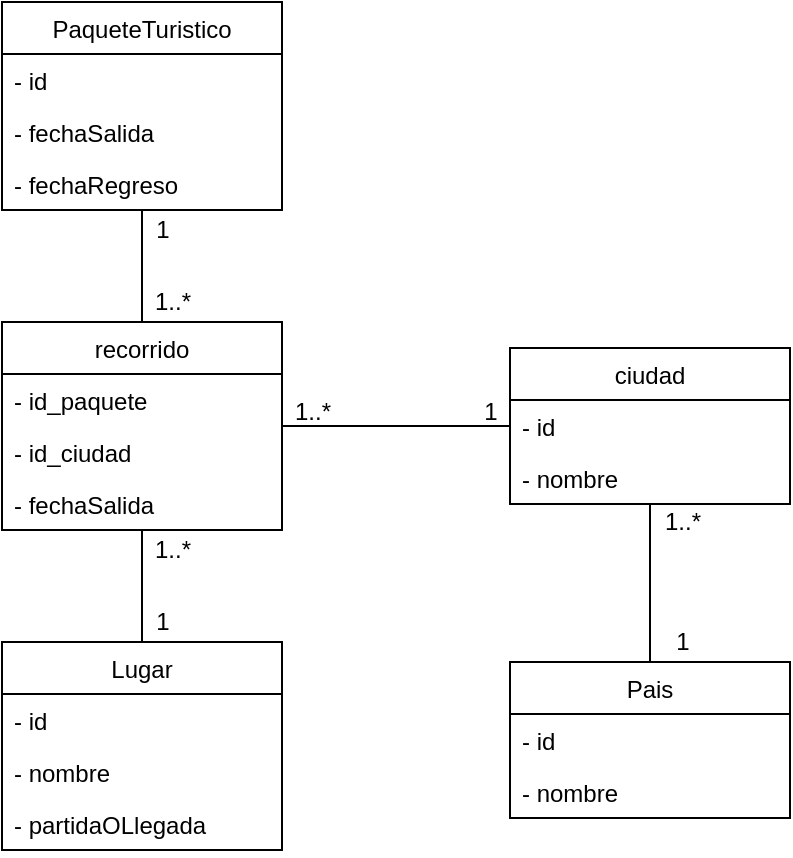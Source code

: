 <mxfile version="17.3.0" type="device" pages="5"><diagram id="VuwtMyS5fXoUQQMa8or7" name="Ejercicio 1"><mxGraphModel dx="813" dy="454" grid="1" gridSize="10" guides="1" tooltips="1" connect="1" arrows="1" fold="1" page="1" pageScale="1" pageWidth="827" pageHeight="1169" math="0" shadow="0"><root><mxCell id="0"/><mxCell id="1" parent="0"/><mxCell id="-0G5rG8gtDfzW4Kd6eGp-11" style="edgeStyle=orthogonalEdgeStyle;rounded=0;orthogonalLoop=1;jettySize=auto;html=1;endArrow=none;endFill=0;" edge="1" parent="1" source="0qDBEC5fjVJkh1KpV6Gz-1" target="-0G5rG8gtDfzW4Kd6eGp-7"><mxGeometry relative="1" as="geometry"/></mxCell><mxCell id="0qDBEC5fjVJkh1KpV6Gz-1" value="PaqueteTuristico" style="swimlane;fontStyle=0;childLayout=stackLayout;horizontal=1;startSize=26;fillColor=none;horizontalStack=0;resizeParent=1;resizeParentMax=0;resizeLast=0;collapsible=1;marginBottom=0;" parent="1" vertex="1"><mxGeometry x="160" y="40" width="140" height="104" as="geometry"/></mxCell><mxCell id="0qDBEC5fjVJkh1KpV6Gz-14" value="- id" style="text;strokeColor=none;fillColor=none;align=left;verticalAlign=top;spacingLeft=4;spacingRight=4;overflow=hidden;rotatable=0;points=[[0,0.5],[1,0.5]];portConstraint=eastwest;" parent="0qDBEC5fjVJkh1KpV6Gz-1" vertex="1"><mxGeometry y="26" width="140" height="26" as="geometry"/></mxCell><mxCell id="0qDBEC5fjVJkh1KpV6Gz-2" value="- fechaSalida" style="text;strokeColor=none;fillColor=none;align=left;verticalAlign=top;spacingLeft=4;spacingRight=4;overflow=hidden;rotatable=0;points=[[0,0.5],[1,0.5]];portConstraint=eastwest;" parent="0qDBEC5fjVJkh1KpV6Gz-1" vertex="1"><mxGeometry y="52" width="140" height="26" as="geometry"/></mxCell><mxCell id="0qDBEC5fjVJkh1KpV6Gz-5" value="- fechaRegreso" style="text;strokeColor=none;fillColor=none;align=left;verticalAlign=top;spacingLeft=4;spacingRight=4;overflow=hidden;rotatable=0;points=[[0,0.5],[1,0.5]];portConstraint=eastwest;" parent="0qDBEC5fjVJkh1KpV6Gz-1" vertex="1"><mxGeometry y="78" width="140" height="26" as="geometry"/></mxCell><mxCell id="-0G5rG8gtDfzW4Kd6eGp-4" style="edgeStyle=orthogonalEdgeStyle;rounded=0;orthogonalLoop=1;jettySize=auto;html=1;endArrow=none;endFill=0;" edge="1" parent="1" source="0qDBEC5fjVJkh1KpV6Gz-8" target="0qDBEC5fjVJkh1KpV6Gz-15"><mxGeometry relative="1" as="geometry"/></mxCell><mxCell id="0qDBEC5fjVJkh1KpV6Gz-15" value="Pais" style="swimlane;fontStyle=0;childLayout=stackLayout;horizontal=1;startSize=26;fillColor=none;horizontalStack=0;resizeParent=1;resizeParentMax=0;resizeLast=0;collapsible=1;marginBottom=0;" parent="1" vertex="1"><mxGeometry x="414" y="370" width="140" height="78" as="geometry"/></mxCell><mxCell id="0qDBEC5fjVJkh1KpV6Gz-16" value="- id" style="text;strokeColor=none;fillColor=none;align=left;verticalAlign=top;spacingLeft=4;spacingRight=4;overflow=hidden;rotatable=0;points=[[0,0.5],[1,0.5]];portConstraint=eastwest;" parent="0qDBEC5fjVJkh1KpV6Gz-15" vertex="1"><mxGeometry y="26" width="140" height="26" as="geometry"/></mxCell><mxCell id="0qDBEC5fjVJkh1KpV6Gz-17" value="- nombre" style="text;strokeColor=none;fillColor=none;align=left;verticalAlign=top;spacingLeft=4;spacingRight=4;overflow=hidden;rotatable=0;points=[[0,0.5],[1,0.5]];portConstraint=eastwest;" parent="0qDBEC5fjVJkh1KpV6Gz-15" vertex="1"><mxGeometry y="52" width="140" height="26" as="geometry"/></mxCell><mxCell id="-0G5rG8gtDfzW4Kd6eGp-2" value="1" style="text;html=1;align=center;verticalAlign=middle;resizable=0;points=[];autosize=1;strokeColor=none;fillColor=none;" vertex="1" parent="1"><mxGeometry x="394" y="235" width="20" height="20" as="geometry"/></mxCell><mxCell id="-0G5rG8gtDfzW4Kd6eGp-3" value="1" style="text;html=1;align=center;verticalAlign=middle;resizable=0;points=[];autosize=1;strokeColor=none;fillColor=none;" vertex="1" parent="1"><mxGeometry x="230" y="144" width="20" height="20" as="geometry"/></mxCell><mxCell id="-0G5rG8gtDfzW4Kd6eGp-5" value="1" style="text;html=1;align=center;verticalAlign=middle;resizable=0;points=[];autosize=1;strokeColor=none;fillColor=none;" vertex="1" parent="1"><mxGeometry x="490" y="350" width="20" height="20" as="geometry"/></mxCell><mxCell id="-0G5rG8gtDfzW4Kd6eGp-6" value="1..*" style="text;html=1;align=center;verticalAlign=middle;resizable=0;points=[];autosize=1;strokeColor=none;fillColor=none;" vertex="1" parent="1"><mxGeometry x="485" y="290" width="30" height="20" as="geometry"/></mxCell><mxCell id="-0G5rG8gtDfzW4Kd6eGp-12" style="edgeStyle=orthogonalEdgeStyle;rounded=0;orthogonalLoop=1;jettySize=auto;html=1;endArrow=none;endFill=0;" edge="1" parent="1" source="-0G5rG8gtDfzW4Kd6eGp-7" target="0qDBEC5fjVJkh1KpV6Gz-8"><mxGeometry relative="1" as="geometry"/></mxCell><mxCell id="-0G5rG8gtDfzW4Kd6eGp-25" style="edgeStyle=orthogonalEdgeStyle;rounded=0;orthogonalLoop=1;jettySize=auto;html=1;endArrow=none;endFill=0;" edge="1" parent="1" source="-0G5rG8gtDfzW4Kd6eGp-7" target="-0G5rG8gtDfzW4Kd6eGp-17"><mxGeometry relative="1" as="geometry"/></mxCell><mxCell id="-0G5rG8gtDfzW4Kd6eGp-7" value="recorrido" style="swimlane;fontStyle=0;childLayout=stackLayout;horizontal=1;startSize=26;fillColor=none;horizontalStack=0;resizeParent=1;resizeParentMax=0;resizeLast=0;collapsible=1;marginBottom=0;" vertex="1" parent="1"><mxGeometry x="160" y="200" width="140" height="104" as="geometry"/></mxCell><mxCell id="-0G5rG8gtDfzW4Kd6eGp-8" value="- id_paquete" style="text;strokeColor=none;fillColor=none;align=left;verticalAlign=top;spacingLeft=4;spacingRight=4;overflow=hidden;rotatable=0;points=[[0,0.5],[1,0.5]];portConstraint=eastwest;" vertex="1" parent="-0G5rG8gtDfzW4Kd6eGp-7"><mxGeometry y="26" width="140" height="26" as="geometry"/></mxCell><mxCell id="-0G5rG8gtDfzW4Kd6eGp-9" value="- id_ciudad" style="text;strokeColor=none;fillColor=none;align=left;verticalAlign=top;spacingLeft=4;spacingRight=4;overflow=hidden;rotatable=0;points=[[0,0.5],[1,0.5]];portConstraint=eastwest;" vertex="1" parent="-0G5rG8gtDfzW4Kd6eGp-7"><mxGeometry y="52" width="140" height="26" as="geometry"/></mxCell><mxCell id="-0G5rG8gtDfzW4Kd6eGp-10" value="- fechaSalida" style="text;strokeColor=none;fillColor=none;align=left;verticalAlign=top;spacingLeft=4;spacingRight=4;overflow=hidden;rotatable=0;points=[[0,0.5],[1,0.5]];portConstraint=eastwest;" vertex="1" parent="-0G5rG8gtDfzW4Kd6eGp-7"><mxGeometry y="78" width="140" height="26" as="geometry"/></mxCell><mxCell id="-0G5rG8gtDfzW4Kd6eGp-14" value="1..*" style="text;html=1;align=center;verticalAlign=middle;resizable=0;points=[];autosize=1;strokeColor=none;fillColor=none;" vertex="1" parent="1"><mxGeometry x="300" y="235" width="30" height="20" as="geometry"/></mxCell><mxCell id="-0G5rG8gtDfzW4Kd6eGp-15" value="1..*" style="text;html=1;align=center;verticalAlign=middle;resizable=0;points=[];autosize=1;strokeColor=none;fillColor=none;" vertex="1" parent="1"><mxGeometry x="230" y="180" width="30" height="20" as="geometry"/></mxCell><mxCell id="0qDBEC5fjVJkh1KpV6Gz-8" value="ciudad" style="swimlane;fontStyle=0;childLayout=stackLayout;horizontal=1;startSize=26;fillColor=none;horizontalStack=0;resizeParent=1;resizeParentMax=0;resizeLast=0;collapsible=1;marginBottom=0;" parent="1" vertex="1"><mxGeometry x="414" y="213" width="140" height="78" as="geometry"/></mxCell><mxCell id="0qDBEC5fjVJkh1KpV6Gz-9" value="- id" style="text;strokeColor=none;fillColor=none;align=left;verticalAlign=top;spacingLeft=4;spacingRight=4;overflow=hidden;rotatable=0;points=[[0,0.5],[1,0.5]];portConstraint=eastwest;" parent="0qDBEC5fjVJkh1KpV6Gz-8" vertex="1"><mxGeometry y="26" width="140" height="26" as="geometry"/></mxCell><mxCell id="0qDBEC5fjVJkh1KpV6Gz-10" value="- nombre" style="text;strokeColor=none;fillColor=none;align=left;verticalAlign=top;spacingLeft=4;spacingRight=4;overflow=hidden;rotatable=0;points=[[0,0.5],[1,0.5]];portConstraint=eastwest;" parent="0qDBEC5fjVJkh1KpV6Gz-8" vertex="1"><mxGeometry y="52" width="140" height="26" as="geometry"/></mxCell><mxCell id="-0G5rG8gtDfzW4Kd6eGp-17" value="Lugar" style="swimlane;fontStyle=0;childLayout=stackLayout;horizontal=1;startSize=26;fillColor=none;horizontalStack=0;resizeParent=1;resizeParentMax=0;resizeLast=0;collapsible=1;marginBottom=0;" vertex="1" parent="1"><mxGeometry x="160" y="360" width="140" height="104" as="geometry"/></mxCell><mxCell id="-0G5rG8gtDfzW4Kd6eGp-18" value="- id" style="text;strokeColor=none;fillColor=none;align=left;verticalAlign=top;spacingLeft=4;spacingRight=4;overflow=hidden;rotatable=0;points=[[0,0.5],[1,0.5]];portConstraint=eastwest;" vertex="1" parent="-0G5rG8gtDfzW4Kd6eGp-17"><mxGeometry y="26" width="140" height="26" as="geometry"/></mxCell><mxCell id="-0G5rG8gtDfzW4Kd6eGp-23" value="- nombre" style="text;strokeColor=none;fillColor=none;align=left;verticalAlign=top;spacingLeft=4;spacingRight=4;overflow=hidden;rotatable=0;points=[[0,0.5],[1,0.5]];portConstraint=eastwest;" vertex="1" parent="-0G5rG8gtDfzW4Kd6eGp-17"><mxGeometry y="52" width="140" height="26" as="geometry"/></mxCell><mxCell id="-0G5rG8gtDfzW4Kd6eGp-19" value="- partidaOLlegada" style="text;strokeColor=none;fillColor=none;align=left;verticalAlign=top;spacingLeft=4;spacingRight=4;overflow=hidden;rotatable=0;points=[[0,0.5],[1,0.5]];portConstraint=eastwest;" vertex="1" parent="-0G5rG8gtDfzW4Kd6eGp-17"><mxGeometry y="78" width="140" height="26" as="geometry"/></mxCell><mxCell id="-0G5rG8gtDfzW4Kd6eGp-26" value="1..*" style="text;html=1;align=center;verticalAlign=middle;resizable=0;points=[];autosize=1;strokeColor=none;fillColor=none;" vertex="1" parent="1"><mxGeometry x="230" y="304" width="30" height="20" as="geometry"/></mxCell><mxCell id="-0G5rG8gtDfzW4Kd6eGp-27" value="1" style="text;html=1;align=center;verticalAlign=middle;resizable=0;points=[];autosize=1;strokeColor=none;fillColor=none;" vertex="1" parent="1"><mxGeometry x="230" y="340" width="20" height="20" as="geometry"/></mxCell></root></mxGraphModel></diagram><diagram id="T_eoDPC0636Wja9QXsNU" name="Ejercicio 2"><mxGraphModel dx="1422" dy="794" grid="1" gridSize="10" guides="1" tooltips="1" connect="1" arrows="1" fold="1" page="1" pageScale="1" pageWidth="827" pageHeight="1169" math="0" shadow="0"><root><mxCell id="0"/><mxCell id="1" parent="0"/></root></mxGraphModel></diagram><diagram id="TM0dBiMkkcGEHHzQWcBR" name="Ejercicio 3"><mxGraphModel dx="1422" dy="794" grid="1" gridSize="10" guides="1" tooltips="1" connect="1" arrows="1" fold="1" page="1" pageScale="1" pageWidth="827" pageHeight="1169" math="0" shadow="0"><root><mxCell id="0"/><mxCell id="1" parent="0"/></root></mxGraphModel></diagram><diagram id="OSnotd9AR3MVknzYsiDO" name="Ejercicio 4"><mxGraphModel dx="2249" dy="794" grid="1" gridSize="10" guides="1" tooltips="1" connect="1" arrows="1" fold="1" page="1" pageScale="1" pageWidth="827" pageHeight="1169" math="0" shadow="0"><root><mxCell id="0"/><mxCell id="1" parent="0"/><mxCell id="ZQfufRAMjJdaWccs0m0v-1" style="edgeStyle=orthogonalEdgeStyle;rounded=0;orthogonalLoop=1;jettySize=auto;html=1;endArrow=none;endFill=0;" edge="1" parent="1" source="ZQfufRAMjJdaWccs0m0v-2" target="ZQfufRAMjJdaWccs0m0v-4"><mxGeometry relative="1" as="geometry"/></mxCell><mxCell id="ZQfufRAMjJdaWccs0m0v-2" value="Contrato" style="swimlane;fontStyle=0;childLayout=stackLayout;horizontal=1;startSize=26;fillColor=none;horizontalStack=0;resizeParent=1;resizeParentMax=0;resizeLast=0;collapsible=1;marginBottom=0;" vertex="1" parent="1"><mxGeometry x="334" y="160" width="140" height="52" as="geometry"/></mxCell><mxCell id="ZQfufRAMjJdaWccs0m0v-3" value="- fecha_inicio    " style="text;strokeColor=none;fillColor=none;align=left;verticalAlign=top;spacingLeft=4;spacingRight=4;overflow=hidden;rotatable=0;points=[[0,0.5],[1,0.5]];portConstraint=eastwest;" vertex="1" parent="ZQfufRAMjJdaWccs0m0v-2"><mxGeometry y="26" width="140" height="26" as="geometry"/></mxCell><mxCell id="ZQfufRAMjJdaWccs0m0v-4" value="Usuario" style="swimlane;fontStyle=0;childLayout=stackLayout;horizontal=1;startSize=26;fillColor=none;horizontalStack=0;resizeParent=1;resizeParentMax=0;resizeLast=0;collapsible=1;marginBottom=0;" vertex="1" parent="1"><mxGeometry x="540" y="150" width="150" height="156" as="geometry"/></mxCell><mxCell id="ZQfufRAMjJdaWccs0m0v-5" value="- nombre    " style="text;strokeColor=none;fillColor=none;align=left;verticalAlign=top;spacingLeft=4;spacingRight=4;overflow=hidden;rotatable=0;points=[[0,0.5],[1,0.5]];portConstraint=eastwest;" vertex="1" parent="ZQfufRAMjJdaWccs0m0v-4"><mxGeometry y="26" width="150" height="26" as="geometry"/></mxCell><mxCell id="ZQfufRAMjJdaWccs0m0v-6" value="- cuil" style="text;strokeColor=none;fillColor=none;align=left;verticalAlign=top;spacingLeft=4;spacingRight=4;overflow=hidden;rotatable=0;points=[[0,0.5],[1,0.5]];portConstraint=eastwest;" vertex="1" parent="ZQfufRAMjJdaWccs0m0v-4"><mxGeometry y="52" width="150" height="26" as="geometry"/></mxCell><mxCell id="ZQfufRAMjJdaWccs0m0v-7" value="- domicilio_postal" style="text;strokeColor=none;fillColor=none;align=left;verticalAlign=top;spacingLeft=4;spacingRight=4;overflow=hidden;rotatable=0;points=[[0,0.5],[1,0.5]];portConstraint=eastwest;" vertex="1" parent="ZQfufRAMjJdaWccs0m0v-4"><mxGeometry y="78" width="150" height="26" as="geometry"/></mxCell><mxCell id="ZQfufRAMjJdaWccs0m0v-8" value="- telefono" style="text;strokeColor=none;fillColor=none;align=left;verticalAlign=top;spacingLeft=4;spacingRight=4;overflow=hidden;rotatable=0;points=[[0,0.5],[1,0.5]];portConstraint=eastwest;" vertex="1" parent="ZQfufRAMjJdaWccs0m0v-4"><mxGeometry y="104" width="150" height="26" as="geometry"/></mxCell><mxCell id="ZQfufRAMjJdaWccs0m0v-9" value="email" style="text;strokeColor=none;fillColor=none;align=left;verticalAlign=top;spacingLeft=4;spacingRight=4;overflow=hidden;rotatable=0;points=[[0,0.5],[1,0.5]];portConstraint=eastwest;" vertex="1" parent="ZQfufRAMjJdaWccs0m0v-4"><mxGeometry y="130" width="150" height="26" as="geometry"/></mxCell><mxCell id="ZQfufRAMjJdaWccs0m0v-10" style="edgeStyle=orthogonalEdgeStyle;rounded=0;orthogonalLoop=1;jettySize=auto;html=1;endArrow=none;endFill=0;" edge="1" parent="1" source="ZQfufRAMjJdaWccs0m0v-12" target="ZQfufRAMjJdaWccs0m0v-21"><mxGeometry relative="1" as="geometry"/></mxCell><mxCell id="ZQfufRAMjJdaWccs0m0v-11" style="edgeStyle=orthogonalEdgeStyle;rounded=0;orthogonalLoop=1;jettySize=auto;html=1;endArrow=none;endFill=0;" edge="1" parent="1" source="ZQfufRAMjJdaWccs0m0v-12" target="ZQfufRAMjJdaWccs0m0v-2"><mxGeometry relative="1" as="geometry"/></mxCell><mxCell id="ZQfufRAMjJdaWccs0m0v-12" value="Medidor" style="swimlane;fontStyle=0;childLayout=stackLayout;horizontal=1;startSize=26;fillColor=none;horizontalStack=0;resizeParent=1;resizeParentMax=0;resizeLast=0;collapsible=1;marginBottom=0;" vertex="1" parent="1"><mxGeometry x="334" y="330" width="140" height="52" as="geometry"/></mxCell><mxCell id="ZQfufRAMjJdaWccs0m0v-13" value="- num_medidor" style="text;strokeColor=none;fillColor=none;align=left;verticalAlign=top;spacingLeft=4;spacingRight=4;overflow=hidden;rotatable=0;points=[[0,0.5],[1,0.5]];portConstraint=eastwest;" vertex="1" parent="ZQfufRAMjJdaWccs0m0v-12"><mxGeometry y="26" width="140" height="26" as="geometry"/></mxCell><mxCell id="ZQfufRAMjJdaWccs0m0v-14" style="edgeStyle=orthogonalEdgeStyle;rounded=0;orthogonalLoop=1;jettySize=auto;html=1;endArrow=none;endFill=0;" edge="1" parent="1" source="ZQfufRAMjJdaWccs0m0v-15" target="ZQfufRAMjJdaWccs0m0v-21"><mxGeometry relative="1" as="geometry"/></mxCell><mxCell id="ZQfufRAMjJdaWccs0m0v-15" value="Operario" style="swimlane;fontStyle=0;childLayout=stackLayout;horizontal=1;startSize=26;fillColor=none;horizontalStack=0;resizeParent=1;resizeParentMax=0;resizeLast=0;collapsible=1;marginBottom=0;" vertex="1" parent="1"><mxGeometry x="-60" y="330" width="140" height="52" as="geometry"/></mxCell><mxCell id="ZQfufRAMjJdaWccs0m0v-16" value="- nombre" style="text;strokeColor=none;fillColor=none;align=left;verticalAlign=top;spacingLeft=4;spacingRight=4;overflow=hidden;rotatable=0;points=[[0,0.5],[1,0.5]];portConstraint=eastwest;" vertex="1" parent="ZQfufRAMjJdaWccs0m0v-15"><mxGeometry y="26" width="140" height="26" as="geometry"/></mxCell><mxCell id="ZQfufRAMjJdaWccs0m0v-17" style="edgeStyle=orthogonalEdgeStyle;rounded=0;orthogonalLoop=1;jettySize=auto;html=1;endArrow=none;endFill=0;" edge="1" parent="1" source="ZQfufRAMjJdaWccs0m0v-18" target="ZQfufRAMjJdaWccs0m0v-2"><mxGeometry relative="1" as="geometry"/></mxCell><mxCell id="ZQfufRAMjJdaWccs0m0v-18" value="Tipo_tarifa" style="swimlane;fontStyle=0;childLayout=stackLayout;horizontal=1;startSize=26;fillColor=none;horizontalStack=0;resizeParent=1;resizeParentMax=0;resizeLast=0;collapsible=1;marginBottom=0;" vertex="1" parent="1"><mxGeometry x="90" y="160" width="140" height="52" as="geometry"/></mxCell><mxCell id="ZQfufRAMjJdaWccs0m0v-19" value="- nombre" style="text;strokeColor=none;fillColor=none;align=left;verticalAlign=top;spacingLeft=4;spacingRight=4;overflow=hidden;rotatable=0;points=[[0,0.5],[1,0.5]];portConstraint=eastwest;" vertex="1" parent="ZQfufRAMjJdaWccs0m0v-18"><mxGeometry y="26" width="140" height="26" as="geometry"/></mxCell><mxCell id="ZQfufRAMjJdaWccs0m0v-20" value="Lectura" style="swimlane;fontStyle=0;childLayout=stackLayout;horizontal=1;startSize=26;fillColor=none;horizontalStack=0;resizeParent=1;resizeParentMax=0;resizeLast=0;collapsible=1;marginBottom=0;" vertex="1" parent="1"><mxGeometry x="130" y="410" width="140" height="80" as="geometry"/></mxCell><mxCell id="ZQfufRAMjJdaWccs0m0v-21" value="- fecha&#10;- hora&#10;- consumo&#10;" style="text;strokeColor=none;fillColor=none;align=left;verticalAlign=top;spacingLeft=4;spacingRight=4;overflow=hidden;rotatable=0;points=[[0,0.5],[1,0.5]];portConstraint=eastwest;" vertex="1" parent="ZQfufRAMjJdaWccs0m0v-20"><mxGeometry y="26" width="140" height="54" as="geometry"/></mxCell><mxCell id="ZQfufRAMjJdaWccs0m0v-22" value="1" style="text;html=1;align=center;verticalAlign=middle;resizable=0;points=[];autosize=1;strokeColor=none;fillColor=none;" vertex="1" parent="1"><mxGeometry x="240" y="160" width="20" height="20" as="geometry"/></mxCell><mxCell id="ZQfufRAMjJdaWccs0m0v-23" value="1" style="text;html=1;align=center;verticalAlign=middle;resizable=0;points=[];autosize=1;strokeColor=none;fillColor=none;" vertex="1" parent="1"><mxGeometry x="310" y="160" width="20" height="20" as="geometry"/></mxCell><mxCell id="ZQfufRAMjJdaWccs0m0v-24" value="1" style="text;html=1;align=center;verticalAlign=middle;resizable=0;points=[];autosize=1;strokeColor=none;fillColor=none;" vertex="1" parent="1"><mxGeometry x="520" y="200" width="20" height="20" as="geometry"/></mxCell><mxCell id="ZQfufRAMjJdaWccs0m0v-25" value="*" style="text;html=1;align=center;verticalAlign=middle;resizable=0;points=[];autosize=1;strokeColor=none;fillColor=none;" vertex="1" parent="1"><mxGeometry x="480" y="160" width="20" height="20" as="geometry"/></mxCell><mxCell id="ZQfufRAMjJdaWccs0m0v-26" value="1" style="text;html=1;align=center;verticalAlign=middle;resizable=0;points=[];autosize=1;strokeColor=none;fillColor=none;" vertex="1" parent="1"><mxGeometry x="404" y="306" width="20" height="20" as="geometry"/></mxCell><mxCell id="ZQfufRAMjJdaWccs0m0v-27" value="*" style="text;html=1;align=center;verticalAlign=middle;resizable=0;points=[];autosize=1;strokeColor=none;fillColor=none;" vertex="1" parent="1"><mxGeometry x="404" y="220" width="20" height="20" as="geometry"/></mxCell><mxCell id="ZQfufRAMjJdaWccs0m0v-28" value="1" style="text;html=1;align=center;verticalAlign=middle;resizable=0;points=[];autosize=1;strokeColor=none;fillColor=none;" vertex="1" parent="1"><mxGeometry x="380" y="380" width="20" height="20" as="geometry"/></mxCell><mxCell id="ZQfufRAMjJdaWccs0m0v-29" value="1" style="text;html=1;align=center;verticalAlign=middle;resizable=0;points=[];autosize=1;strokeColor=none;fillColor=none;" vertex="1" parent="1"><mxGeometry x="20" y="380" width="20" height="20" as="geometry"/></mxCell><mxCell id="ZQfufRAMjJdaWccs0m0v-30" value="*" style="text;html=1;align=center;verticalAlign=middle;resizable=0;points=[];autosize=1;strokeColor=none;fillColor=none;" vertex="1" parent="1"><mxGeometry x="100" y="440" width="20" height="20" as="geometry"/></mxCell><mxCell id="ZQfufRAMjJdaWccs0m0v-31" value="*" style="text;html=1;align=center;verticalAlign=middle;resizable=0;points=[];autosize=1;strokeColor=none;fillColor=none;" vertex="1" parent="1"><mxGeometry x="270" y="440" width="20" height="20" as="geometry"/></mxCell></root></mxGraphModel></diagram><diagram id="uVEodWDvpQeDrIWpVtSh" name="Ejercicio 5"><mxGraphModel dx="1422" dy="794" grid="1" gridSize="10" guides="1" tooltips="1" connect="1" arrows="1" fold="1" page="1" pageScale="1" pageWidth="827" pageHeight="1169" math="0" shadow="0"><root><mxCell id="0"/><mxCell id="1" parent="0"/></root></mxGraphModel></diagram></mxfile>